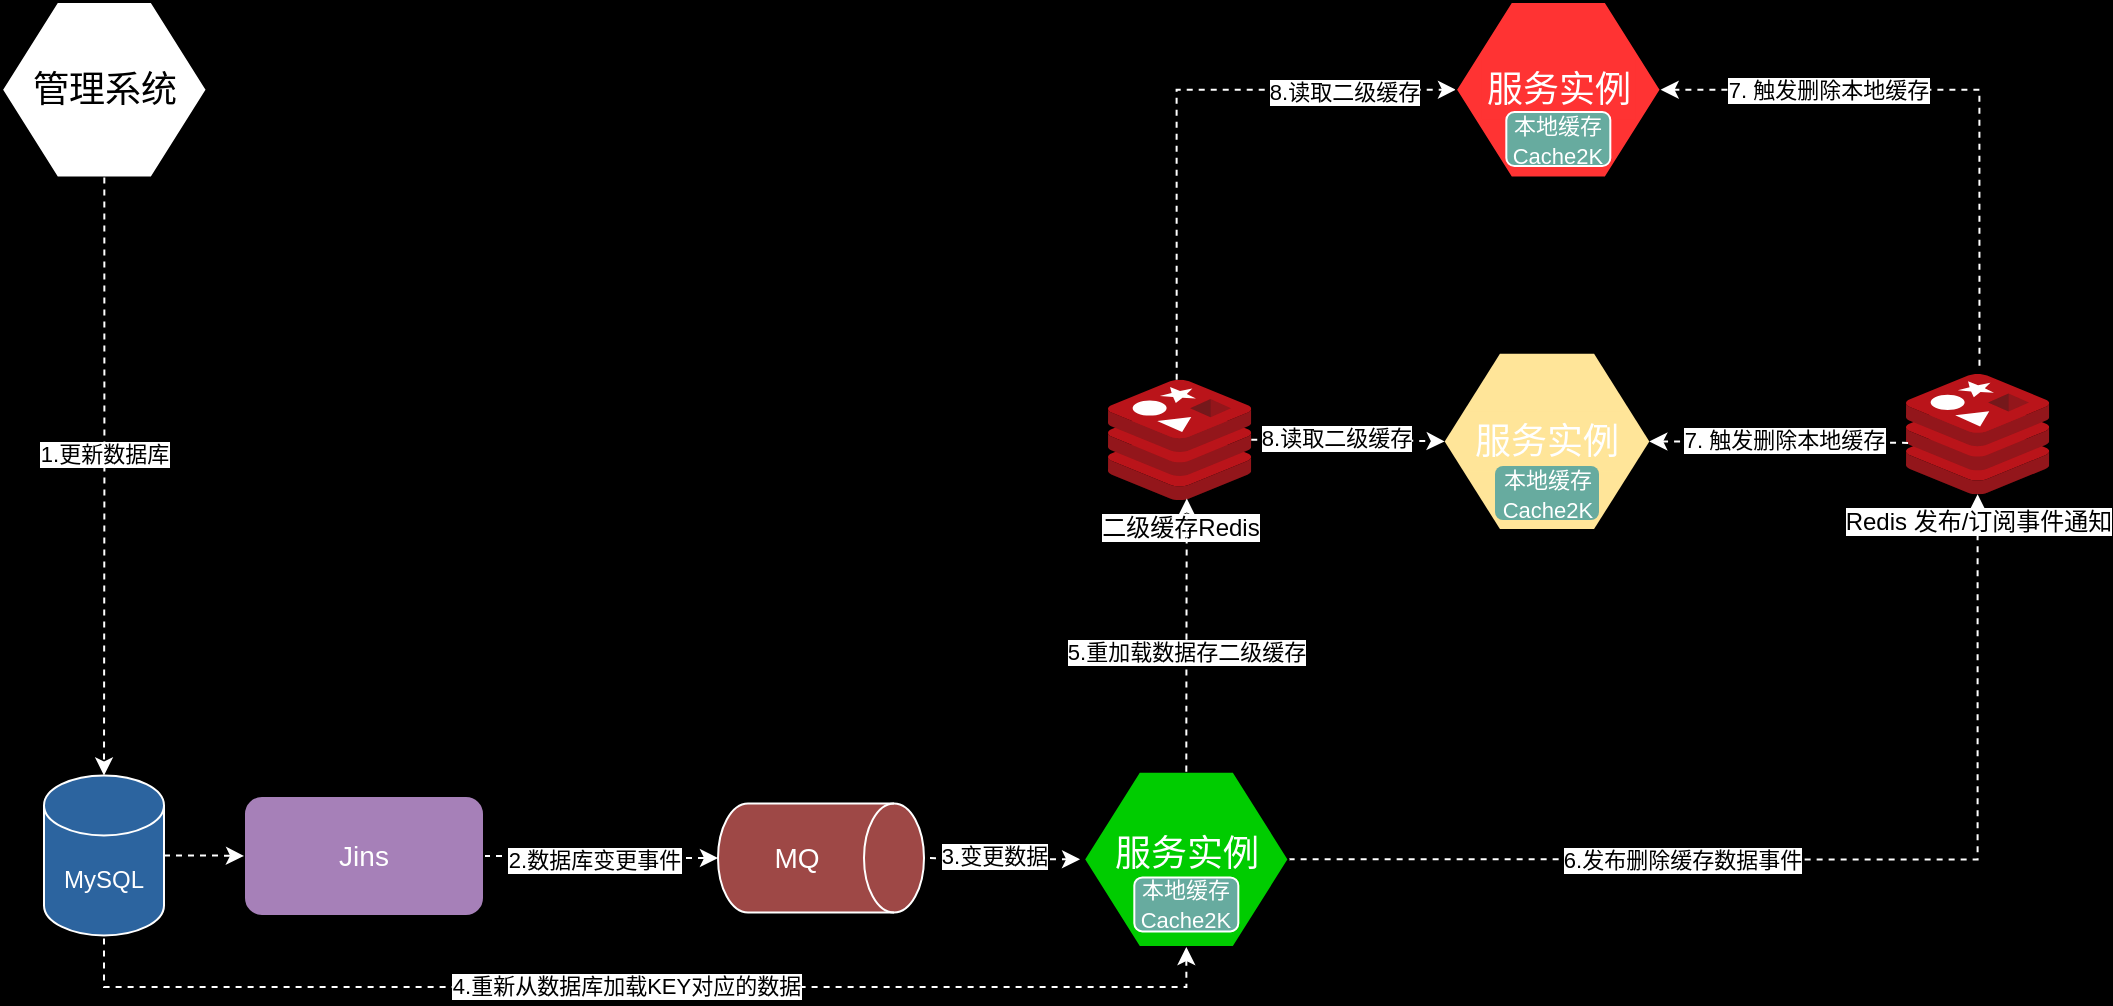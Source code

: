 <mxfile version="24.7.7">
  <diagram name="第 1 页" id="2kuI5vqeoujSwtPeEiwz">
    <mxGraphModel dx="1736" dy="1669" grid="0" gridSize="10" guides="1" tooltips="1" connect="1" arrows="1" fold="1" page="1" pageScale="1" pageWidth="827" pageHeight="1169" background="#000000" math="0" shadow="0">
      <root>
        <mxCell id="0" />
        <mxCell id="1" parent="0" />
        <mxCell id="nMclyF_xI6lpTPqhvQNZ-13" style="edgeStyle=orthogonalEdgeStyle;rounded=0;orthogonalLoop=1;jettySize=auto;html=1;exitX=1;exitY=0.5;exitDx=0;exitDy=0;strokeColor=#FFFFFF;dashed=1;" parent="1" source="nMclyF_xI6lpTPqhvQNZ-4" target="nMclyF_xI6lpTPqhvQNZ-10" edge="1">
          <mxGeometry relative="1" as="geometry" />
        </mxCell>
        <mxCell id="RNi2GJTvqtdYTUZvZrPk-51" value="2.数据库变更事件" style="edgeLabel;html=1;align=center;verticalAlign=middle;resizable=0;points=[];" parent="nMclyF_xI6lpTPqhvQNZ-13" vertex="1" connectable="0">
          <mxGeometry x="-0.185" y="-2" relative="1" as="geometry">
            <mxPoint x="7" as="offset" />
          </mxGeometry>
        </mxCell>
        <mxCell id="nMclyF_xI6lpTPqhvQNZ-4" value="&lt;font style=&quot;font-size: 14px;&quot; color=&quot;#ffffff&quot;&gt;Jins&lt;/font&gt;" style="rounded=1;whiteSpace=wrap;html=1;fillColor=#A680B8;" parent="1" vertex="1">
          <mxGeometry x="100" y="353" width="120" height="60" as="geometry" />
        </mxCell>
        <mxCell id="nMclyF_xI6lpTPqhvQNZ-8" style="edgeStyle=orthogonalEdgeStyle;rounded=0;orthogonalLoop=1;jettySize=auto;html=1;exitX=1;exitY=0.5;exitDx=0;exitDy=0;exitPerimeter=0;strokeColor=#FFFFFF;dashed=1;entryX=0;entryY=0.5;entryDx=0;entryDy=0;" parent="1" source="nMclyF_xI6lpTPqhvQNZ-5" target="nMclyF_xI6lpTPqhvQNZ-4" edge="1">
          <mxGeometry relative="1" as="geometry">
            <mxPoint x="104" y="387" as="targetPoint" />
          </mxGeometry>
        </mxCell>
        <mxCell id="nMclyF_xI6lpTPqhvQNZ-5" value="&lt;font color=&quot;#ffffff&quot;&gt;MySQL&lt;/font&gt;" style="shape=cylinder3;whiteSpace=wrap;html=1;boundedLbl=1;backgroundOutline=1;size=15;fillColor=#2C649F;strokeColor=#FFFFFF;" parent="1" vertex="1">
          <mxGeometry y="342.72" width="60" height="80" as="geometry" />
        </mxCell>
        <mxCell id="RNi2GJTvqtdYTUZvZrPk-16" value="" style="edgeStyle=orthogonalEdgeStyle;rounded=0;orthogonalLoop=1;jettySize=auto;html=1;strokeColor=#FFFFFF;dashed=1;" parent="1" edge="1">
          <mxGeometry relative="1" as="geometry">
            <mxPoint x="443" y="384.048" as="sourcePoint" />
            <mxPoint x="518.035" y="384.619" as="targetPoint" />
          </mxGeometry>
        </mxCell>
        <mxCell id="RNi2GJTvqtdYTUZvZrPk-52" value="3.变更数据" style="edgeLabel;html=1;align=center;verticalAlign=middle;resizable=0;points=[];" parent="RNi2GJTvqtdYTUZvZrPk-16" vertex="1" connectable="0">
          <mxGeometry x="-0.07" y="2" relative="1" as="geometry">
            <mxPoint x="-3" as="offset" />
          </mxGeometry>
        </mxCell>
        <mxCell id="nMclyF_xI6lpTPqhvQNZ-10" value="&lt;font color=&quot;#ffffff&quot; style=&quot;font-size: 14px;&quot;&gt;MQ&lt;/font&gt;" style="shape=cylinder3;whiteSpace=wrap;html=1;boundedLbl=1;backgroundOutline=1;size=15;direction=south;fillColor=#9E4846;strokeColor=#FFFFFF;" parent="1" vertex="1">
          <mxGeometry x="337" y="356.71" width="103" height="54.57" as="geometry" />
        </mxCell>
        <mxCell id="RNi2GJTvqtdYTUZvZrPk-24" style="edgeStyle=orthogonalEdgeStyle;rounded=0;orthogonalLoop=1;jettySize=auto;html=1;exitX=1;exitY=0.5;exitDx=0;exitDy=0;strokeColor=#FFFFFF;dashed=1;" parent="1" source="nMclyF_xI6lpTPqhvQNZ-19" target="RNi2GJTvqtdYTUZvZrPk-2" edge="1">
          <mxGeometry relative="1" as="geometry" />
        </mxCell>
        <mxCell id="RNi2GJTvqtdYTUZvZrPk-55" value="6.发布删除缓存数据事件" style="edgeLabel;html=1;align=center;verticalAlign=middle;resizable=0;points=[];" parent="RNi2GJTvqtdYTUZvZrPk-24" vertex="1" connectable="0">
          <mxGeometry x="-0.196" relative="1" as="geometry">
            <mxPoint x="-16" as="offset" />
          </mxGeometry>
        </mxCell>
        <mxCell id="nMclyF_xI6lpTPqhvQNZ-19" value="" style="verticalLabelPosition=bottom;verticalAlign=top;html=1;shape=hexagon;perimeter=hexagonPerimeter2;arcSize=6;size=0.27;fillColor=#00CC00;" parent="1" vertex="1">
          <mxGeometry x="520" y="340.82" width="102.32" height="87.71" as="geometry" />
        </mxCell>
        <mxCell id="RNi2GJTvqtdYTUZvZrPk-2" value="Redis 发布/订阅事件通知" style="image;sketch=0;aspect=fixed;html=1;points=[];align=center;fontSize=12;image=img/lib/mscae/Cache_Redis_Product.svg;" parent="1" vertex="1">
          <mxGeometry x="931" y="142" width="71.62" height="60.16" as="geometry" />
        </mxCell>
        <mxCell id="RNi2GJTvqtdYTUZvZrPk-18" value="" style="verticalLabelPosition=bottom;verticalAlign=top;html=1;shape=hexagon;perimeter=hexagonPerimeter2;arcSize=6;size=0.27;fillColor=#FFE599;strokeColor=none;" parent="1" vertex="1">
          <mxGeometry x="700.34" y="131.84" width="102.32" height="87.71" as="geometry" />
        </mxCell>
        <mxCell id="RNi2GJTvqtdYTUZvZrPk-19" value="&lt;span style=&quot;font-size: 18px;&quot;&gt;&lt;font color=&quot;#ffffff&quot;&gt;服务实例&lt;/font&gt;&lt;/span&gt;" style="text;html=1;align=center;verticalAlign=middle;whiteSpace=wrap;rounded=0;fillColor=#FFE599;strokeColor=none;" parent="1" vertex="1">
          <mxGeometry x="713" y="160.7" width="77" height="30" as="geometry" />
        </mxCell>
        <mxCell id="RNi2GJTvqtdYTUZvZrPk-20" value="&lt;span style=&quot;font-size: 18px;&quot;&gt;&lt;font color=&quot;#ffffff&quot;&gt;服务实例&lt;/font&gt;&lt;/span&gt;" style="text;html=1;align=center;verticalAlign=middle;whiteSpace=wrap;rounded=0;" parent="1" vertex="1">
          <mxGeometry x="532.66" y="366.68" width="77" height="30" as="geometry" />
        </mxCell>
        <mxCell id="RNi2GJTvqtdYTUZvZrPk-26" style="edgeStyle=orthogonalEdgeStyle;rounded=0;orthogonalLoop=1;jettySize=auto;html=1;exitX=1;exitY=0.5;exitDx=0;exitDy=0;entryX=0.019;entryY=0.573;entryDx=0;entryDy=0;entryPerimeter=0;endArrow=none;endFill=0;startArrow=classic;startFill=1;strokeColor=#FFFFFF;dashed=1;" parent="1" source="RNi2GJTvqtdYTUZvZrPk-18" target="RNi2GJTvqtdYTUZvZrPk-2" edge="1">
          <mxGeometry relative="1" as="geometry" />
        </mxCell>
        <mxCell id="RNi2GJTvqtdYTUZvZrPk-56" value="7. 触发删除本地缓存" style="edgeLabel;html=1;align=center;verticalAlign=middle;resizable=0;points=[];" parent="RNi2GJTvqtdYTUZvZrPk-26" vertex="1" connectable="0">
          <mxGeometry x="-0.138" y="1" relative="1" as="geometry">
            <mxPoint x="11" as="offset" />
          </mxGeometry>
        </mxCell>
        <mxCell id="RNi2GJTvqtdYTUZvZrPk-29" style="edgeStyle=orthogonalEdgeStyle;rounded=0;orthogonalLoop=1;jettySize=auto;html=1;exitX=0.5;exitY=1;exitDx=0;exitDy=0;entryX=0.5;entryY=1;entryDx=0;entryDy=0;entryPerimeter=0;strokeColor=#FFFFFF;dashed=1;endArrow=none;endFill=0;startArrow=classic;startFill=1;" parent="1" source="nMclyF_xI6lpTPqhvQNZ-19" target="nMclyF_xI6lpTPqhvQNZ-5" edge="1">
          <mxGeometry relative="1" as="geometry" />
        </mxCell>
        <mxCell id="RNi2GJTvqtdYTUZvZrPk-53" value="4.重新从数据库加载KEY对应的数据" style="edgeLabel;html=1;align=center;verticalAlign=middle;resizable=0;points=[];" parent="RNi2GJTvqtdYTUZvZrPk-29" vertex="1" connectable="0">
          <mxGeometry x="0.024" y="-1" relative="1" as="geometry">
            <mxPoint as="offset" />
          </mxGeometry>
        </mxCell>
        <mxCell id="RNi2GJTvqtdYTUZvZrPk-39" style="edgeStyle=orthogonalEdgeStyle;rounded=0;orthogonalLoop=1;jettySize=auto;html=1;entryX=0;entryY=0.5;entryDx=0;entryDy=0;dashed=1;startArrow=none;startFill=0;endArrow=classic;endFill=1;strokeColor=#FFFFFF;" parent="1" source="RNi2GJTvqtdYTUZvZrPk-30" target="RNi2GJTvqtdYTUZvZrPk-18" edge="1">
          <mxGeometry relative="1" as="geometry" />
        </mxCell>
        <mxCell id="RNi2GJTvqtdYTUZvZrPk-58" value="8.读取二级缓存" style="edgeLabel;html=1;align=center;verticalAlign=middle;resizable=0;points=[];" parent="RNi2GJTvqtdYTUZvZrPk-39" vertex="1" connectable="0">
          <mxGeometry x="-0.05" y="4" relative="1" as="geometry">
            <mxPoint x="-4" y="3" as="offset" />
          </mxGeometry>
        </mxCell>
        <mxCell id="RNi2GJTvqtdYTUZvZrPk-40" style="edgeStyle=orthogonalEdgeStyle;rounded=0;orthogonalLoop=1;jettySize=auto;html=1;entryX=0;entryY=0.5;entryDx=0;entryDy=0;dashed=1;strokeColor=#FFFFFF;endArrow=classic;endFill=1;startArrow=none;startFill=0;" parent="1" target="RNi2GJTvqtdYTUZvZrPk-31" edge="1">
          <mxGeometry relative="1" as="geometry">
            <mxPoint x="566.34" y="144.84" as="sourcePoint" />
            <mxPoint x="729.34" y="-0.145" as="targetPoint" />
            <Array as="points">
              <mxPoint x="566" />
            </Array>
          </mxGeometry>
        </mxCell>
        <mxCell id="RNi2GJTvqtdYTUZvZrPk-59" value="8.读取二级缓存" style="edgeLabel;html=1;align=center;verticalAlign=middle;resizable=0;points=[];" parent="RNi2GJTvqtdYTUZvZrPk-40" vertex="1" connectable="0">
          <mxGeometry x="0.548" y="-1" relative="1" as="geometry">
            <mxPoint x="8" as="offset" />
          </mxGeometry>
        </mxCell>
        <mxCell id="RNi2GJTvqtdYTUZvZrPk-30" value="二级缓存Redis" style="image;sketch=0;aspect=fixed;html=1;points=[];align=center;fontSize=12;image=img/lib/mscae/Cache_Redis_Product.svg;" parent="1" vertex="1">
          <mxGeometry x="532" y="144.84" width="71.62" height="60.16" as="geometry" />
        </mxCell>
        <mxCell id="RNi2GJTvqtdYTUZvZrPk-31" value="" style="verticalLabelPosition=bottom;verticalAlign=top;html=1;shape=hexagon;perimeter=hexagonPerimeter2;arcSize=6;size=0.27;fillColor=#FF3333;" parent="1" vertex="1">
          <mxGeometry x="706" y="-44" width="102.32" height="87.71" as="geometry" />
        </mxCell>
        <mxCell id="RNi2GJTvqtdYTUZvZrPk-32" value="&lt;span style=&quot;font-size: 18px;&quot;&gt;&lt;font color=&quot;#ffffff&quot;&gt;服务实例&lt;/font&gt;&lt;/span&gt;" style="text;html=1;align=center;verticalAlign=middle;whiteSpace=wrap;rounded=0;fillColor=#FF3333;" parent="1" vertex="1">
          <mxGeometry x="718.66" y="-15.14" width="77" height="30" as="geometry" />
        </mxCell>
        <mxCell id="RNi2GJTvqtdYTUZvZrPk-34" style="edgeStyle=orthogonalEdgeStyle;rounded=0;orthogonalLoop=1;jettySize=auto;html=1;exitX=1;exitY=0.5;exitDx=0;exitDy=0;entryX=0.513;entryY=-0.037;entryDx=0;entryDy=0;entryPerimeter=0;strokeColor=#FFFFFF;dashed=1;endArrow=none;endFill=0;startArrow=classic;startFill=1;" parent="1" source="RNi2GJTvqtdYTUZvZrPk-31" target="RNi2GJTvqtdYTUZvZrPk-2" edge="1">
          <mxGeometry relative="1" as="geometry" />
        </mxCell>
        <mxCell id="RNi2GJTvqtdYTUZvZrPk-57" value="7. 触发删除本地缓存" style="edgeLabel;html=1;align=center;verticalAlign=middle;resizable=0;points=[];" parent="RNi2GJTvqtdYTUZvZrPk-34" vertex="1" connectable="0">
          <mxGeometry x="-0.556" relative="1" as="geometry">
            <mxPoint x="17" as="offset" />
          </mxGeometry>
        </mxCell>
        <mxCell id="RNi2GJTvqtdYTUZvZrPk-43" style="edgeStyle=orthogonalEdgeStyle;rounded=0;orthogonalLoop=1;jettySize=auto;html=1;exitX=0.5;exitY=0;exitDx=0;exitDy=0;entryX=0.55;entryY=0.988;entryDx=0;entryDy=0;entryPerimeter=0;curved=1;strokeColor=#FFFFFF;dashed=1;" parent="1" source="nMclyF_xI6lpTPqhvQNZ-19" target="RNi2GJTvqtdYTUZvZrPk-30" edge="1">
          <mxGeometry relative="1" as="geometry" />
        </mxCell>
        <mxCell id="RNi2GJTvqtdYTUZvZrPk-54" value="5.重加载数据存二级缓存" style="edgeLabel;html=1;align=center;verticalAlign=middle;resizable=0;points=[];" parent="RNi2GJTvqtdYTUZvZrPk-43" vertex="1" connectable="0">
          <mxGeometry x="-0.123" relative="1" as="geometry">
            <mxPoint as="offset" />
          </mxGeometry>
        </mxCell>
        <mxCell id="RNi2GJTvqtdYTUZvZrPk-46" value="" style="verticalLabelPosition=bottom;verticalAlign=top;html=1;shape=hexagon;perimeter=hexagonPerimeter2;arcSize=6;size=0.27;fillColor=#FFFFFF;" parent="1" vertex="1">
          <mxGeometry x="-21" y="-44" width="102.32" height="87.71" as="geometry" />
        </mxCell>
        <mxCell id="RNi2GJTvqtdYTUZvZrPk-47" value="&lt;span style=&quot;font-size: 18px;&quot;&gt;管理系统&lt;/span&gt;" style="text;html=1;align=center;verticalAlign=middle;whiteSpace=wrap;rounded=0;" parent="1" vertex="1">
          <mxGeometry x="-8.34" y="-15.14" width="77" height="30" as="geometry" />
        </mxCell>
        <mxCell id="RNi2GJTvqtdYTUZvZrPk-48" style="edgeStyle=orthogonalEdgeStyle;rounded=0;orthogonalLoop=1;jettySize=auto;html=1;exitX=0.5;exitY=1;exitDx=0;exitDy=0;entryX=0.5;entryY=0;entryDx=0;entryDy=0;entryPerimeter=0;dashed=1;strokeColor=#FFFFFF;" parent="1" source="RNi2GJTvqtdYTUZvZrPk-46" target="nMclyF_xI6lpTPqhvQNZ-5" edge="1">
          <mxGeometry relative="1" as="geometry" />
        </mxCell>
        <mxCell id="RNi2GJTvqtdYTUZvZrPk-49" value="1.更新数据库" style="edgeLabel;html=1;align=center;verticalAlign=middle;resizable=0;points=[];" parent="RNi2GJTvqtdYTUZvZrPk-48" vertex="1" connectable="0">
          <mxGeometry x="-0.073" relative="1" as="geometry">
            <mxPoint as="offset" />
          </mxGeometry>
        </mxCell>
        <mxCell id="McXDOBqRuU0ct_GqbV1--4" value="&lt;font color=&quot;#ffffff&quot; style=&quot;font-size: 11px;&quot;&gt;本地缓存&lt;br&gt;Cache2K&lt;/font&gt;" style="rounded=1;whiteSpace=wrap;html=1;fillColor=#67AB9F;strokeColor=#FFFFFF;" vertex="1" parent="1">
          <mxGeometry x="545.16" y="393.72" width="52" height="27" as="geometry" />
        </mxCell>
        <mxCell id="McXDOBqRuU0ct_GqbV1--5" value="&lt;font color=&quot;#ffffff&quot; style=&quot;font-size: 11px;&quot;&gt;本地缓存&lt;br&gt;Cache2K&lt;/font&gt;" style="rounded=1;whiteSpace=wrap;html=1;fillColor=#67AB9F;strokeColor=none;" vertex="1" parent="1">
          <mxGeometry x="725.5" y="188.0" width="52" height="27" as="geometry" />
        </mxCell>
        <mxCell id="McXDOBqRuU0ct_GqbV1--6" value="&lt;font color=&quot;#ffffff&quot; style=&quot;font-size: 11px;&quot;&gt;本地缓存&lt;br&gt;Cache2K&lt;/font&gt;" style="rounded=1;whiteSpace=wrap;html=1;fillColor=#67AB9F;strokeColor=#FFFFFF;" vertex="1" parent="1">
          <mxGeometry x="731.16" y="11" width="52" height="27" as="geometry" />
        </mxCell>
      </root>
    </mxGraphModel>
  </diagram>
</mxfile>

